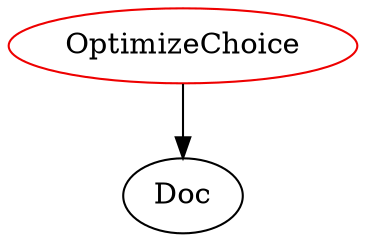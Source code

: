 digraph optimizechoice{
OptimizeChoice -> Doc;
OptimizeChoice	[shape=oval, color=red2, label="OptimizeChoice"];
}
